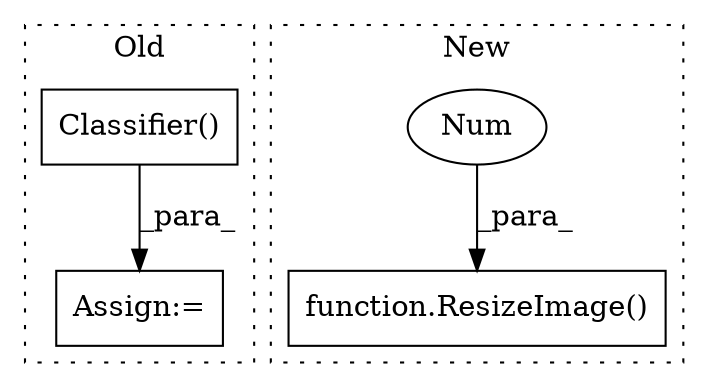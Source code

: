 digraph G {
subgraph cluster0 {
1 [label="Classifier()" a="75" s="2986,3034" l="27,1" shape="box"];
4 [label="Assign:=" a="68" s="2983" l="3" shape="box"];
label = "Old";
style="dotted";
}
subgraph cluster1 {
2 [label="function.ResizeImage()" a="75" s="1483,1498" l="12,1" shape="box"];
3 [label="Num" a="76" s="1495" l="3" shape="ellipse"];
label = "New";
style="dotted";
}
1 -> 4 [label="_para_"];
3 -> 2 [label="_para_"];
}